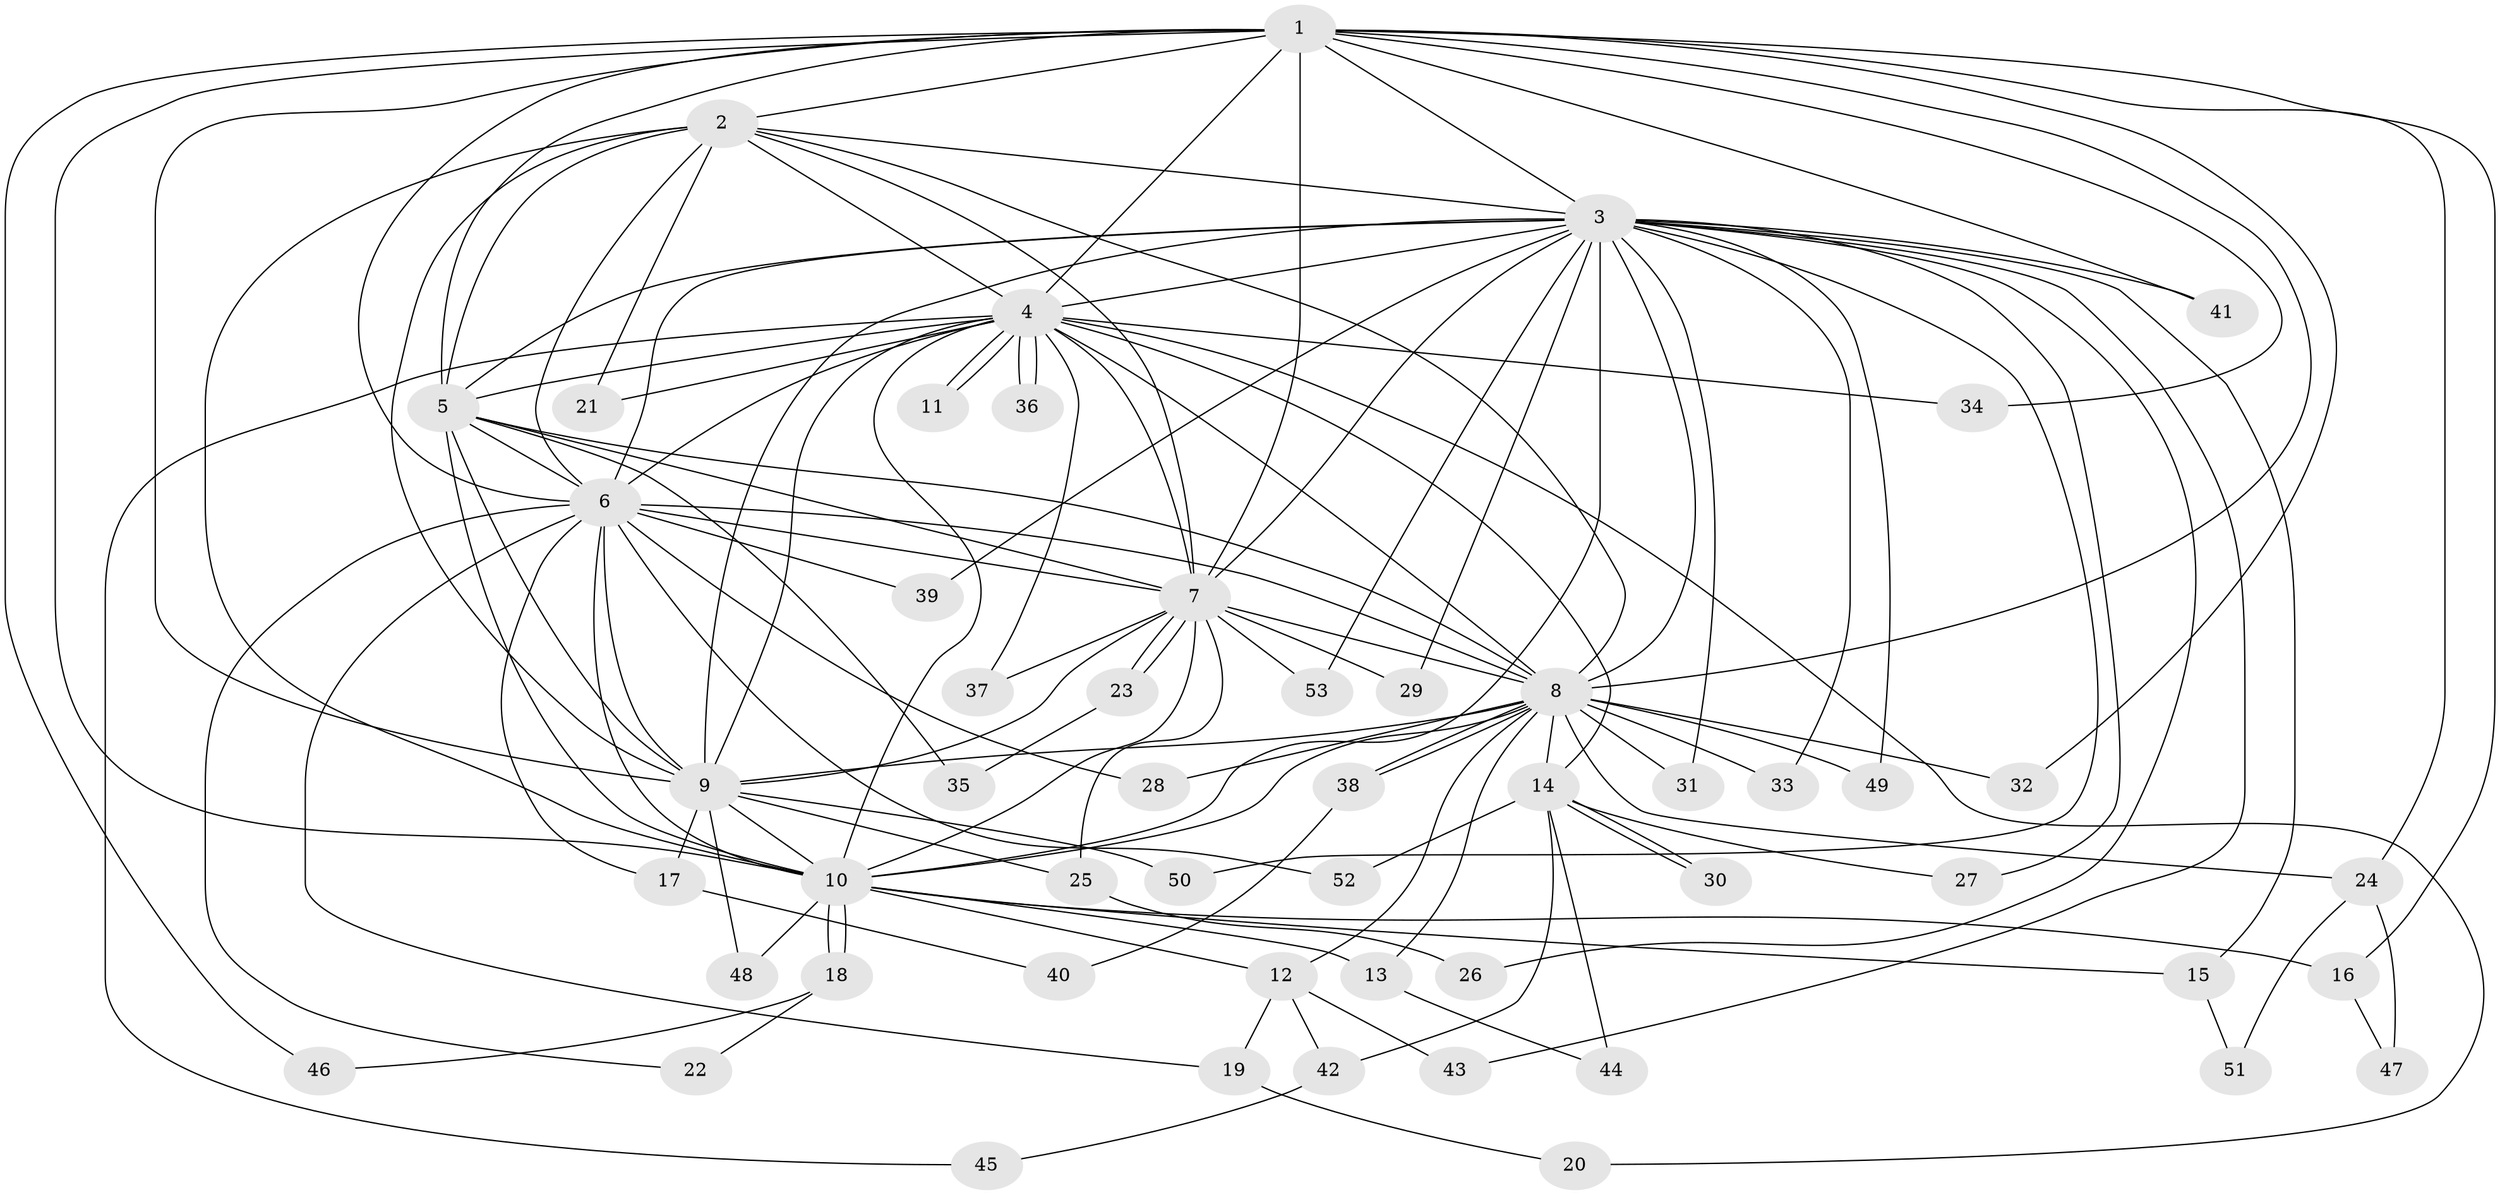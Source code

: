 // Generated by graph-tools (version 1.1) at 2025/13/03/09/25 04:13:40]
// undirected, 53 vertices, 131 edges
graph export_dot {
graph [start="1"]
  node [color=gray90,style=filled];
  1;
  2;
  3;
  4;
  5;
  6;
  7;
  8;
  9;
  10;
  11;
  12;
  13;
  14;
  15;
  16;
  17;
  18;
  19;
  20;
  21;
  22;
  23;
  24;
  25;
  26;
  27;
  28;
  29;
  30;
  31;
  32;
  33;
  34;
  35;
  36;
  37;
  38;
  39;
  40;
  41;
  42;
  43;
  44;
  45;
  46;
  47;
  48;
  49;
  50;
  51;
  52;
  53;
  1 -- 2;
  1 -- 3;
  1 -- 4;
  1 -- 5;
  1 -- 6;
  1 -- 7;
  1 -- 8;
  1 -- 9;
  1 -- 10;
  1 -- 16;
  1 -- 24;
  1 -- 32;
  1 -- 34;
  1 -- 41;
  1 -- 46;
  2 -- 3;
  2 -- 4;
  2 -- 5;
  2 -- 6;
  2 -- 7;
  2 -- 8;
  2 -- 9;
  2 -- 10;
  2 -- 21;
  3 -- 4;
  3 -- 5;
  3 -- 6;
  3 -- 7;
  3 -- 8;
  3 -- 9;
  3 -- 10;
  3 -- 15;
  3 -- 26;
  3 -- 27;
  3 -- 29;
  3 -- 31;
  3 -- 33;
  3 -- 39;
  3 -- 41;
  3 -- 43;
  3 -- 49;
  3 -- 50;
  3 -- 53;
  4 -- 5;
  4 -- 6;
  4 -- 7;
  4 -- 8;
  4 -- 9;
  4 -- 10;
  4 -- 11;
  4 -- 11;
  4 -- 14;
  4 -- 20;
  4 -- 21;
  4 -- 34;
  4 -- 36;
  4 -- 36;
  4 -- 37;
  4 -- 45;
  5 -- 6;
  5 -- 7;
  5 -- 8;
  5 -- 9;
  5 -- 10;
  5 -- 35;
  6 -- 7;
  6 -- 8;
  6 -- 9;
  6 -- 10;
  6 -- 17;
  6 -- 19;
  6 -- 22;
  6 -- 28;
  6 -- 39;
  6 -- 52;
  7 -- 8;
  7 -- 9;
  7 -- 10;
  7 -- 23;
  7 -- 23;
  7 -- 25;
  7 -- 29;
  7 -- 37;
  7 -- 53;
  8 -- 9;
  8 -- 10;
  8 -- 12;
  8 -- 13;
  8 -- 14;
  8 -- 24;
  8 -- 28;
  8 -- 31;
  8 -- 32;
  8 -- 33;
  8 -- 38;
  8 -- 38;
  8 -- 49;
  9 -- 10;
  9 -- 17;
  9 -- 25;
  9 -- 48;
  9 -- 50;
  10 -- 12;
  10 -- 13;
  10 -- 15;
  10 -- 16;
  10 -- 18;
  10 -- 18;
  10 -- 48;
  12 -- 19;
  12 -- 42;
  12 -- 43;
  13 -- 44;
  14 -- 27;
  14 -- 30;
  14 -- 30;
  14 -- 42;
  14 -- 44;
  14 -- 52;
  15 -- 51;
  16 -- 47;
  17 -- 40;
  18 -- 22;
  18 -- 46;
  19 -- 20;
  23 -- 35;
  24 -- 47;
  24 -- 51;
  25 -- 26;
  38 -- 40;
  42 -- 45;
}
